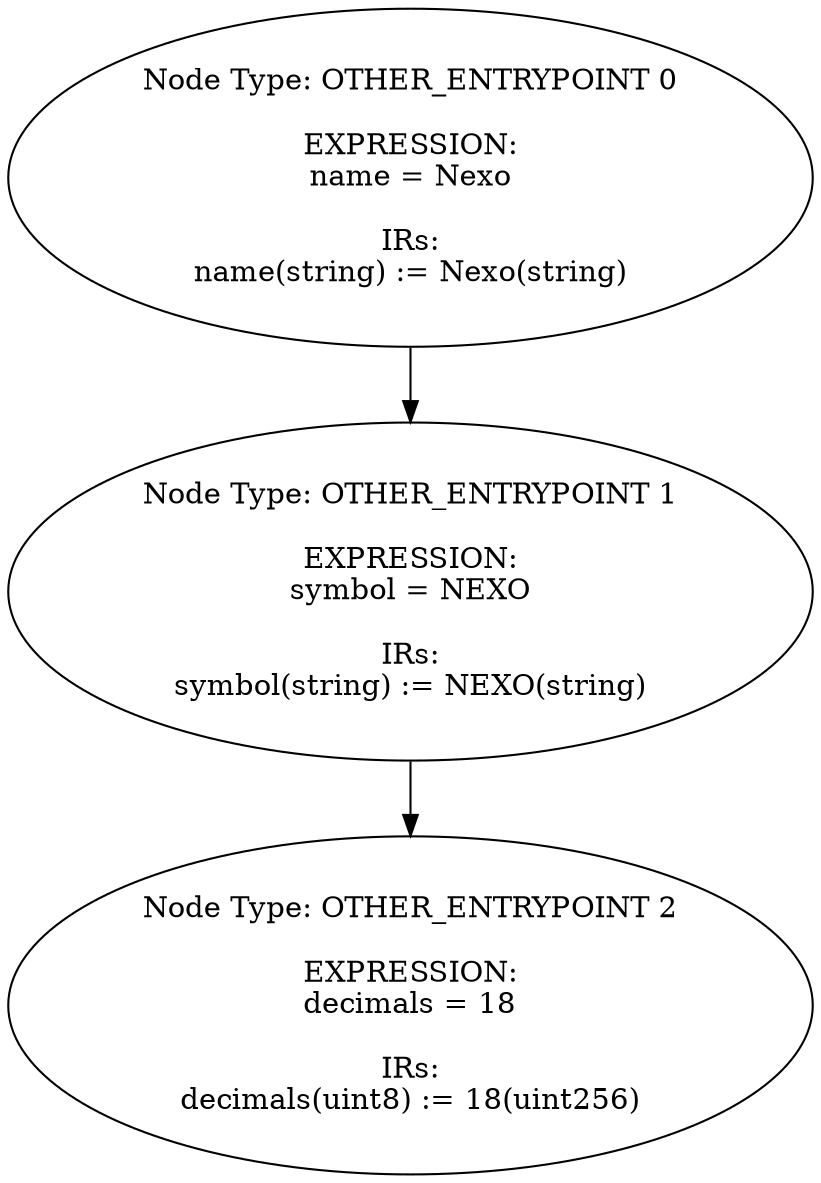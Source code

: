 digraph{
0[label="Node Type: OTHER_ENTRYPOINT 0

EXPRESSION:
name = Nexo

IRs:
name(string) := Nexo(string)"];
0->1;
1[label="Node Type: OTHER_ENTRYPOINT 1

EXPRESSION:
symbol = NEXO

IRs:
symbol(string) := NEXO(string)"];
1->2;
2[label="Node Type: OTHER_ENTRYPOINT 2

EXPRESSION:
decimals = 18

IRs:
decimals(uint8) := 18(uint256)"];
}
